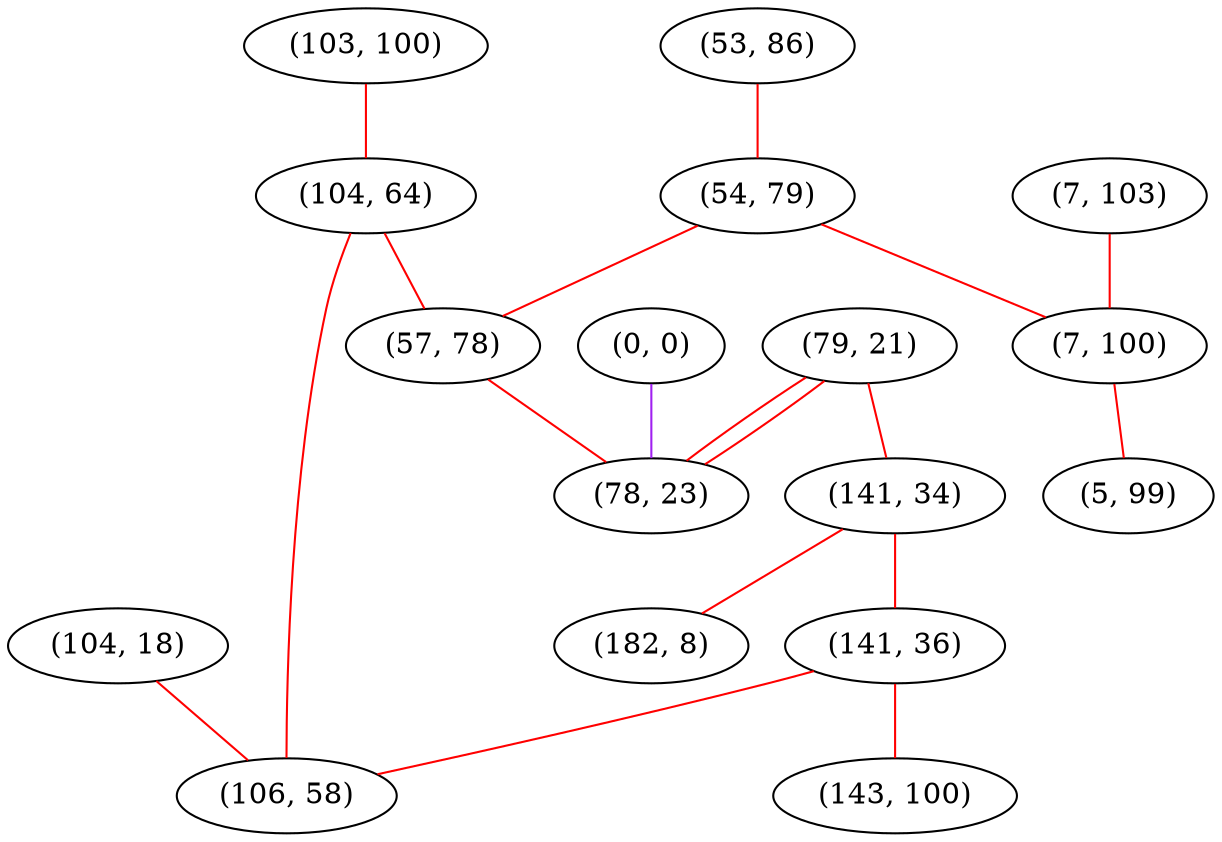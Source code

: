 graph "" {
"(103, 100)";
"(79, 21)";
"(141, 34)";
"(53, 86)";
"(141, 36)";
"(104, 64)";
"(54, 79)";
"(7, 103)";
"(182, 8)";
"(7, 100)";
"(0, 0)";
"(57, 78)";
"(104, 18)";
"(106, 58)";
"(143, 100)";
"(78, 23)";
"(5, 99)";
"(103, 100)" -- "(104, 64)"  [color=red, key=0, weight=1];
"(79, 21)" -- "(141, 34)"  [color=red, key=0, weight=1];
"(79, 21)" -- "(78, 23)"  [color=red, key=0, weight=1];
"(79, 21)" -- "(78, 23)"  [color=red, key=1, weight=1];
"(141, 34)" -- "(141, 36)"  [color=red, key=0, weight=1];
"(141, 34)" -- "(182, 8)"  [color=red, key=0, weight=1];
"(53, 86)" -- "(54, 79)"  [color=red, key=0, weight=1];
"(141, 36)" -- "(143, 100)"  [color=red, key=0, weight=1];
"(141, 36)" -- "(106, 58)"  [color=red, key=0, weight=1];
"(104, 64)" -- "(57, 78)"  [color=red, key=0, weight=1];
"(104, 64)" -- "(106, 58)"  [color=red, key=0, weight=1];
"(54, 79)" -- "(7, 100)"  [color=red, key=0, weight=1];
"(54, 79)" -- "(57, 78)"  [color=red, key=0, weight=1];
"(7, 103)" -- "(7, 100)"  [color=red, key=0, weight=1];
"(7, 100)" -- "(5, 99)"  [color=red, key=0, weight=1];
"(0, 0)" -- "(78, 23)"  [color=purple, key=0, weight=4];
"(57, 78)" -- "(78, 23)"  [color=red, key=0, weight=1];
"(104, 18)" -- "(106, 58)"  [color=red, key=0, weight=1];
}
